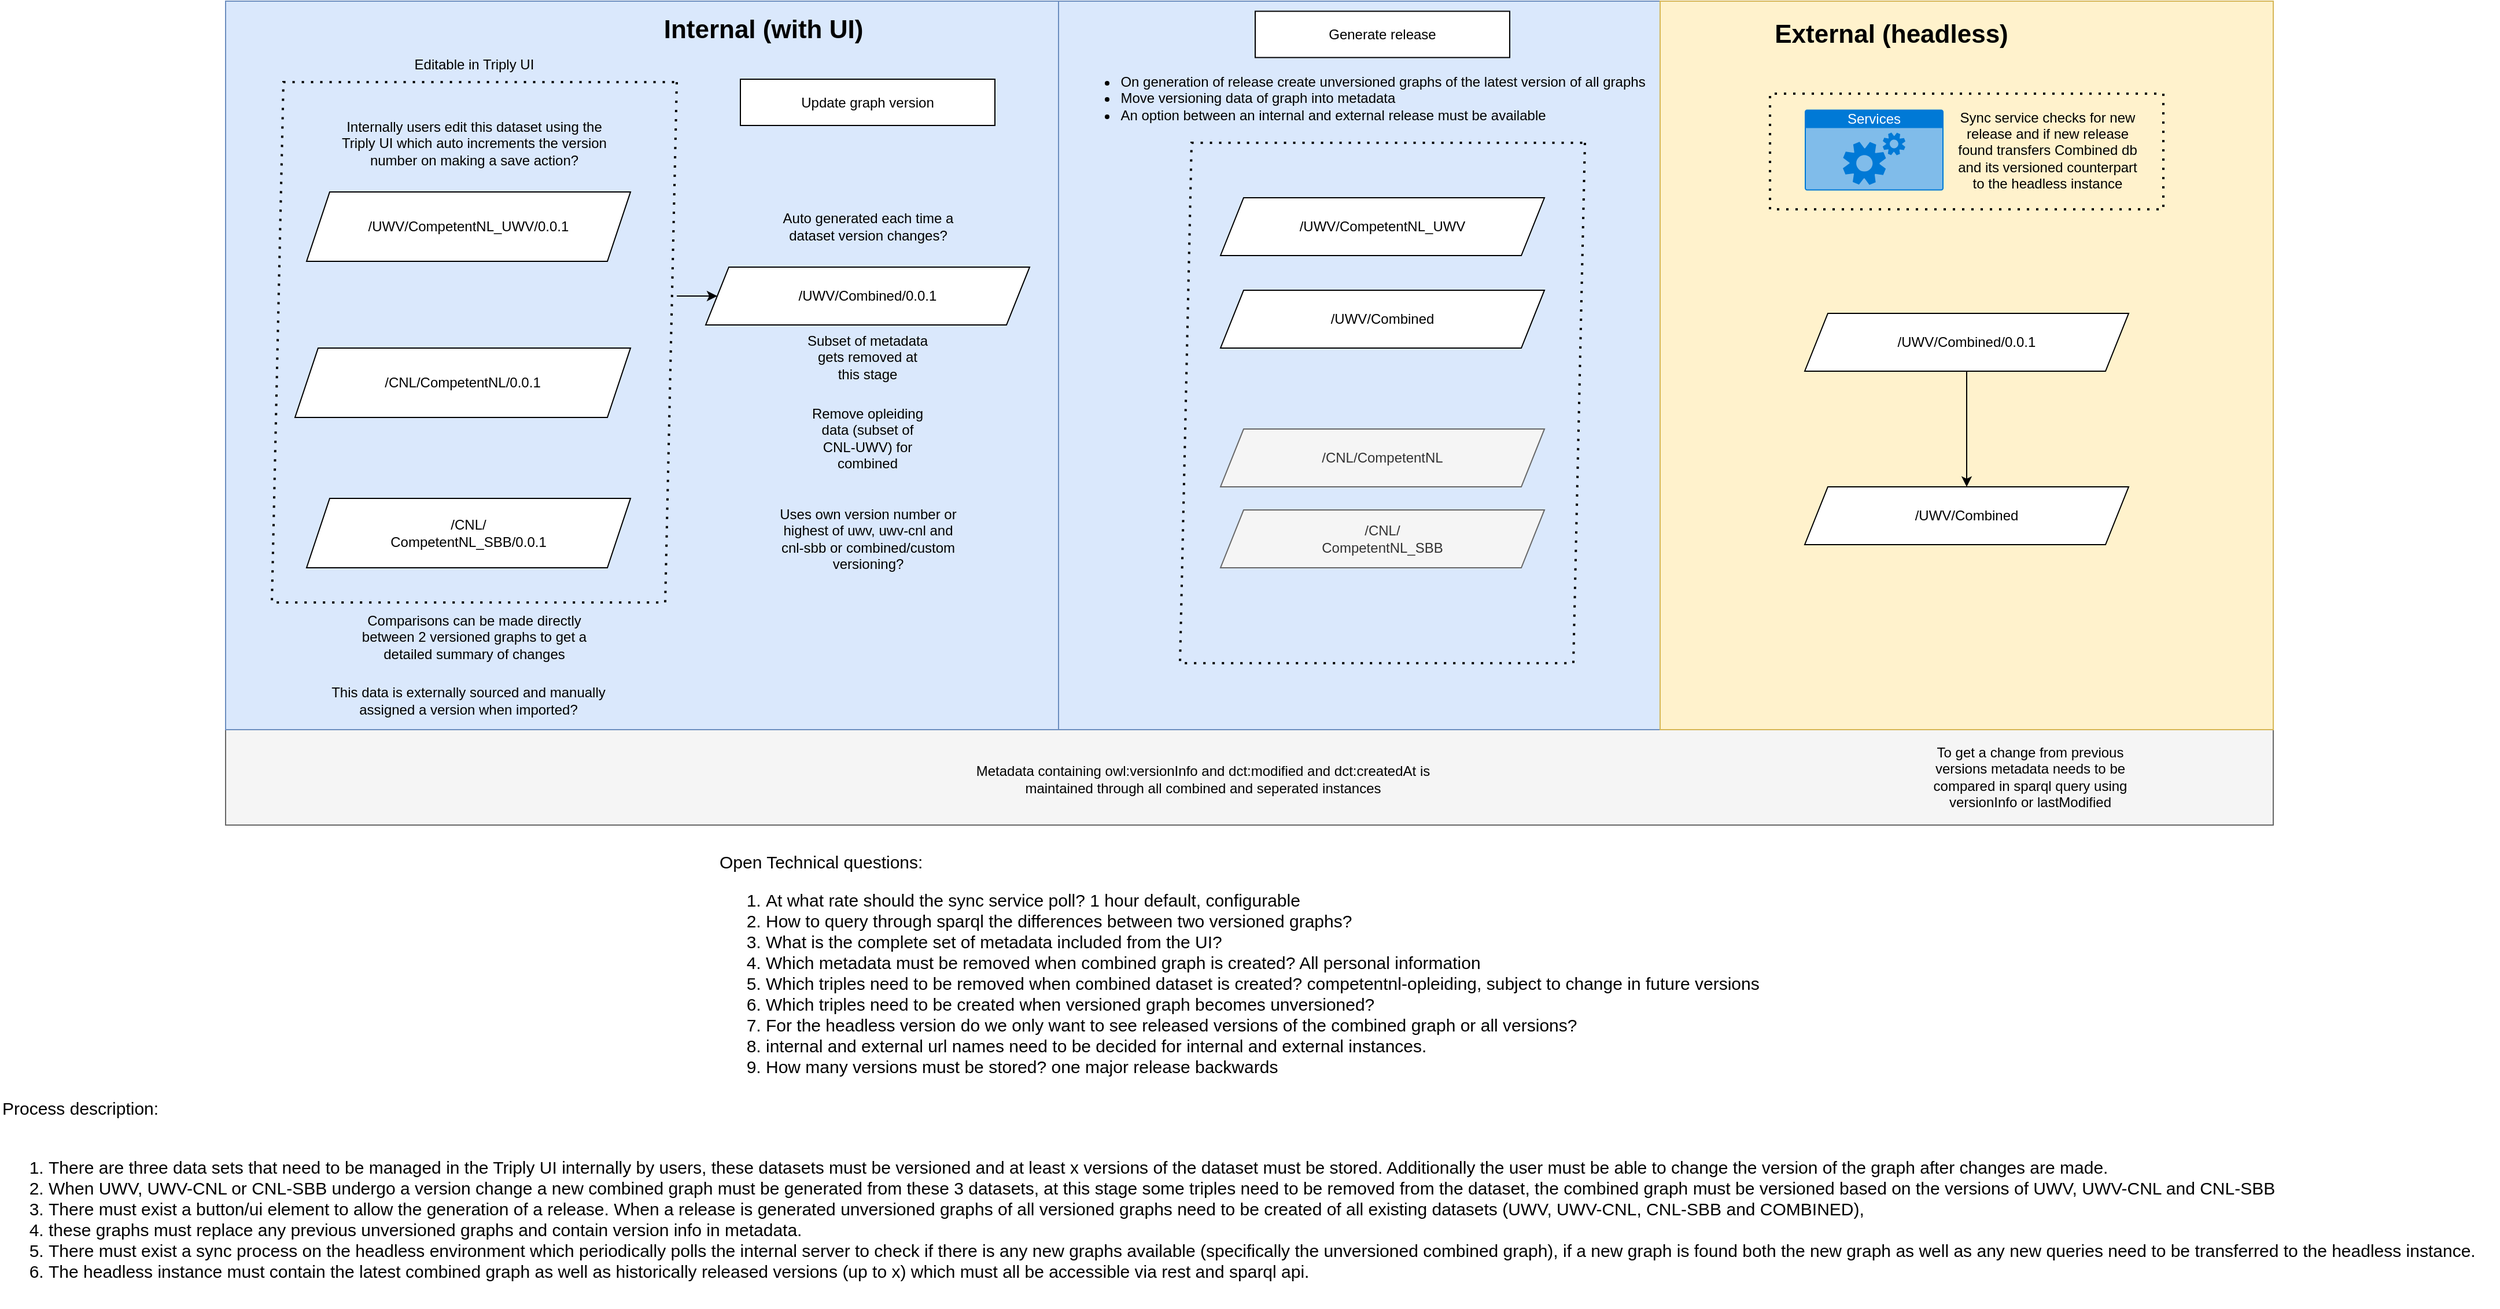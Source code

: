 <mxfile version="21.2.8" type="device">
  <diagram name="Triply UI workflow" id="2YBvvXClWsGukQMizWep">
    <mxGraphModel dx="2703" dy="1136" grid="1" gridSize="10" guides="1" tooltips="1" connect="1" arrows="1" fold="1" page="1" pageScale="1" pageWidth="850" pageHeight="1100" math="0" shadow="0">
      <root>
        <mxCell id="0" />
        <mxCell id="1" parent="0" />
        <mxCell id="Uqr2HBx9YI0TVzt-5bNy-25" value="" style="rounded=0;whiteSpace=wrap;html=1;fillColor=#f5f5f5;strokeColor=#666666;fontColor=#333333;" vertex="1" parent="1">
          <mxGeometry x="10" y="670" width="1770" height="82.5" as="geometry" />
        </mxCell>
        <mxCell id="Uqr2HBx9YI0TVzt-5bNy-7" value="" style="rounded=0;whiteSpace=wrap;html=1;fillColor=#dae8fc;strokeColor=#6c8ebf;" vertex="1" parent="1">
          <mxGeometry x="730" y="40" width="520" height="630" as="geometry" />
        </mxCell>
        <mxCell id="Uqr2HBx9YI0TVzt-5bNy-6" value="" style="rounded=0;whiteSpace=wrap;html=1;fillColor=#dae8fc;strokeColor=#6c8ebf;" vertex="1" parent="1">
          <mxGeometry x="10" y="40" width="720" height="630" as="geometry" />
        </mxCell>
        <mxCell id="Uqr2HBx9YI0TVzt-5bNy-8" value="Internal (with UI)" style="text;html=1;strokeColor=none;fillColor=none;align=center;verticalAlign=middle;whiteSpace=wrap;rounded=0;fontStyle=1;fontSize=22;" vertex="1" parent="1">
          <mxGeometry x="370" y="50" width="210" height="30" as="geometry" />
        </mxCell>
        <mxCell id="Uqr2HBx9YI0TVzt-5bNy-9" value="" style="rounded=0;whiteSpace=wrap;html=1;fillColor=#fff2cc;strokeColor=#d6b656;" vertex="1" parent="1">
          <mxGeometry x="1250" y="40" width="530" height="630" as="geometry" />
        </mxCell>
        <mxCell id="Uqr2HBx9YI0TVzt-5bNy-10" value="External (headless)" style="text;html=1;strokeColor=none;fillColor=none;align=center;verticalAlign=middle;whiteSpace=wrap;rounded=0;fontStyle=1;fontSize=22;" vertex="1" parent="1">
          <mxGeometry x="1345" y="53.75" width="210" height="30" as="geometry" />
        </mxCell>
        <mxCell id="Uqr2HBx9YI0TVzt-5bNy-11" value="/UWV/Combined/0.0.1" style="shape=parallelogram;perimeter=parallelogramPerimeter;whiteSpace=wrap;html=1;fixedSize=1;" vertex="1" parent="1">
          <mxGeometry x="425" y="270" width="280" height="50" as="geometry" />
        </mxCell>
        <mxCell id="Uqr2HBx9YI0TVzt-5bNy-12" value="/CNL/CompetentNL/0.0.1" style="shape=parallelogram;perimeter=parallelogramPerimeter;whiteSpace=wrap;html=1;fixedSize=1;" vertex="1" parent="1">
          <mxGeometry x="70" y="340" width="290" height="60" as="geometry" />
        </mxCell>
        <mxCell id="Uqr2HBx9YI0TVzt-5bNy-13" value="/UWV/CompetentNL_UWV/0.0.1&lt;span data-teams=&quot;true&quot;&gt;&lt;/span&gt;" style="shape=parallelogram;perimeter=parallelogramPerimeter;whiteSpace=wrap;html=1;fixedSize=1;" vertex="1" parent="1">
          <mxGeometry x="80" y="205" width="280" height="60" as="geometry" />
        </mxCell>
        <mxCell id="Uqr2HBx9YI0TVzt-5bNy-16" style="edgeStyle=orthogonalEdgeStyle;rounded=0;orthogonalLoop=1;jettySize=auto;html=1;entryX=0;entryY=0.5;entryDx=0;entryDy=0;" edge="1" parent="1" target="Uqr2HBx9YI0TVzt-5bNy-11">
          <mxGeometry relative="1" as="geometry">
            <mxPoint x="400" y="295" as="sourcePoint" />
          </mxGeometry>
        </mxCell>
        <mxCell id="Uqr2HBx9YI0TVzt-5bNy-17" value="Internally users edit this dataset using the Triply UI which auto increments the version number on making a save action?" style="text;html=1;strokeColor=none;fillColor=none;align=center;verticalAlign=middle;whiteSpace=wrap;rounded=0;" vertex="1" parent="1">
          <mxGeometry x="100" y="147.5" width="250" height="30" as="geometry" />
        </mxCell>
        <mxCell id="Uqr2HBx9YI0TVzt-5bNy-18" value="This data is externally sourced and manually assigned a version when imported?" style="text;html=1;strokeColor=none;fillColor=none;align=center;verticalAlign=middle;whiteSpace=wrap;rounded=0;" vertex="1" parent="1">
          <mxGeometry x="95" y="630" width="250" height="30" as="geometry" />
        </mxCell>
        <mxCell id="Uqr2HBx9YI0TVzt-5bNy-19" value="Generate release" style="rounded=0;whiteSpace=wrap;html=1;" vertex="1" parent="1">
          <mxGeometry x="900" y="48.75" width="220" height="40" as="geometry" />
        </mxCell>
        <mxCell id="Uqr2HBx9YI0TVzt-5bNy-55" style="edgeStyle=orthogonalEdgeStyle;rounded=0;orthogonalLoop=1;jettySize=auto;html=1;exitX=0.5;exitY=1;exitDx=0;exitDy=0;entryX=0.5;entryY=0;entryDx=0;entryDy=0;" edge="1" parent="1" source="Uqr2HBx9YI0TVzt-5bNy-20" target="Uqr2HBx9YI0TVzt-5bNy-54">
          <mxGeometry relative="1" as="geometry" />
        </mxCell>
        <mxCell id="Uqr2HBx9YI0TVzt-5bNy-20" value="/UWV/Combined/0.0.1" style="shape=parallelogram;perimeter=parallelogramPerimeter;whiteSpace=wrap;html=1;fixedSize=1;" vertex="1" parent="1">
          <mxGeometry x="1375" y="310" width="280" height="50" as="geometry" />
        </mxCell>
        <mxCell id="Uqr2HBx9YI0TVzt-5bNy-22" value="Subset of metadata gets removed at this stage" style="text;html=1;strokeColor=none;fillColor=none;align=center;verticalAlign=middle;whiteSpace=wrap;rounded=0;" vertex="1" parent="1">
          <mxGeometry x="510" y="320" width="110" height="55" as="geometry" />
        </mxCell>
        <mxCell id="Uqr2HBx9YI0TVzt-5bNy-23" value="Uses own version number or highest of uwv, uwv-cnl and cnl-sbb or combined/custom versioning?" style="text;html=1;strokeColor=none;fillColor=none;align=center;verticalAlign=middle;whiteSpace=wrap;rounded=0;" vertex="1" parent="1">
          <mxGeometry x="482.5" y="475" width="165" height="60" as="geometry" />
        </mxCell>
        <mxCell id="Uqr2HBx9YI0TVzt-5bNy-24" value="Metadata containing owl:versionInfo and dct:modified and dct:createdAt is maintained through all combined and seperated instances" style="text;html=1;strokeColor=none;fillColor=none;align=center;verticalAlign=middle;whiteSpace=wrap;rounded=0;" vertex="1" parent="1">
          <mxGeometry x="635" y="696.25" width="440" height="32.5" as="geometry" />
        </mxCell>
        <mxCell id="Uqr2HBx9YI0TVzt-5bNy-26" value="Comparisons can be made directly between 2 versioned graphs to get a detailed summary of changes" style="text;html=1;strokeColor=none;fillColor=none;align=center;verticalAlign=middle;whiteSpace=wrap;rounded=0;" vertex="1" parent="1">
          <mxGeometry x="120" y="550" width="210" height="80" as="geometry" />
        </mxCell>
        <mxCell id="Uqr2HBx9YI0TVzt-5bNy-28" value="/CNL/&lt;br&gt;CompetentNL_SBB/0.0.1" style="shape=parallelogram;perimeter=parallelogramPerimeter;whiteSpace=wrap;html=1;fixedSize=1;" vertex="1" parent="1">
          <mxGeometry x="80" y="470" width="280" height="60" as="geometry" />
        </mxCell>
        <mxCell id="Uqr2HBx9YI0TVzt-5bNy-29" value="Remove opleiding data (subset of CNL-UWV) for combined" style="text;html=1;strokeColor=none;fillColor=none;align=center;verticalAlign=middle;whiteSpace=wrap;rounded=0;" vertex="1" parent="1">
          <mxGeometry x="510" y="390" width="110" height="55" as="geometry" />
        </mxCell>
        <mxCell id="Uqr2HBx9YI0TVzt-5bNy-31" value="Editable in Triply UI" style="text;html=1;strokeColor=none;fillColor=none;align=center;verticalAlign=middle;whiteSpace=wrap;rounded=0;" vertex="1" parent="1">
          <mxGeometry x="170" y="80" width="110" height="30" as="geometry" />
        </mxCell>
        <mxCell id="Uqr2HBx9YI0TVzt-5bNy-38" value="/UWV/CompetentNL_UWV" style="shape=parallelogram;perimeter=parallelogramPerimeter;whiteSpace=wrap;html=1;fixedSize=1;" vertex="1" parent="1">
          <mxGeometry x="870" y="210" width="280" height="50" as="geometry" />
        </mxCell>
        <mxCell id="Uqr2HBx9YI0TVzt-5bNy-46" value="/CNL/CompetentNL" style="shape=parallelogram;perimeter=parallelogramPerimeter;whiteSpace=wrap;html=1;fixedSize=1;fillColor=#f5f5f5;fontColor=#333333;strokeColor=#666666;" vertex="1" parent="1">
          <mxGeometry x="870" y="410" width="280" height="50" as="geometry" />
        </mxCell>
        <mxCell id="Uqr2HBx9YI0TVzt-5bNy-47" value="/CNL/&lt;br style=&quot;border-color: var(--border-color);&quot;&gt;CompetentNL_SBB" style="shape=parallelogram;perimeter=parallelogramPerimeter;whiteSpace=wrap;html=1;fixedSize=1;fillColor=#f5f5f5;fontColor=#333333;strokeColor=#666666;" vertex="1" parent="1">
          <mxGeometry x="870" y="480" width="280" height="50" as="geometry" />
        </mxCell>
        <mxCell id="Uqr2HBx9YI0TVzt-5bNy-52" value="Sync service checks for new release and if new release found transfers Combined db and its versioned counterpart to the headless instance" style="text;html=1;strokeColor=none;fillColor=none;align=center;verticalAlign=middle;whiteSpace=wrap;rounded=0;" vertex="1" parent="1">
          <mxGeometry x="1500" y="141.25" width="170" height="55" as="geometry" />
        </mxCell>
        <mxCell id="Uqr2HBx9YI0TVzt-5bNy-54" value="/UWV/Combined" style="shape=parallelogram;perimeter=parallelogramPerimeter;whiteSpace=wrap;html=1;fixedSize=1;" vertex="1" parent="1">
          <mxGeometry x="1375" y="460" width="280" height="50" as="geometry" />
        </mxCell>
        <mxCell id="Uqr2HBx9YI0TVzt-5bNy-61" value="" style="endArrow=none;dashed=1;html=1;dashPattern=1 3;strokeWidth=2;rounded=0;" edge="1" parent="1">
          <mxGeometry width="50" height="50" relative="1" as="geometry">
            <mxPoint x="400" y="110" as="sourcePoint" />
            <mxPoint x="400" y="110" as="targetPoint" />
            <Array as="points">
              <mxPoint x="390" y="560" />
              <mxPoint x="50" y="560" />
              <mxPoint x="60" y="110" />
            </Array>
          </mxGeometry>
        </mxCell>
        <mxCell id="Uqr2HBx9YI0TVzt-5bNy-62" value="Auto generated each time a dataset version changes?" style="text;html=1;strokeColor=none;fillColor=none;align=center;verticalAlign=middle;whiteSpace=wrap;rounded=0;" vertex="1" parent="1">
          <mxGeometry x="482.5" y="205" width="165" height="60" as="geometry" />
        </mxCell>
        <mxCell id="Uqr2HBx9YI0TVzt-5bNy-66" value="/UWV/Combined" style="shape=parallelogram;perimeter=parallelogramPerimeter;whiteSpace=wrap;html=1;fixedSize=1;" vertex="1" parent="1">
          <mxGeometry x="870" y="290" width="280" height="50" as="geometry" />
        </mxCell>
        <mxCell id="Uqr2HBx9YI0TVzt-5bNy-67" value="" style="endArrow=none;dashed=1;html=1;dashPattern=1 3;strokeWidth=2;rounded=0;" edge="1" parent="1">
          <mxGeometry width="50" height="50" relative="1" as="geometry">
            <mxPoint x="1185" y="162.5" as="sourcePoint" />
            <mxPoint x="1185" y="162.5" as="targetPoint" />
            <Array as="points">
              <mxPoint x="1175" y="612.5" />
              <mxPoint x="835" y="612.5" />
              <mxPoint x="845" y="162.5" />
            </Array>
          </mxGeometry>
        </mxCell>
        <mxCell id="Uqr2HBx9YI0TVzt-5bNy-68" value="To get a change from previous versions metadata needs to be compared in sparql query using versionInfo or lastModified" style="text;html=1;strokeColor=none;fillColor=none;align=center;verticalAlign=middle;whiteSpace=wrap;rounded=0;" vertex="1" parent="1">
          <mxGeometry x="1465" y="671.25" width="210" height="80" as="geometry" />
        </mxCell>
        <mxCell id="Uqr2HBx9YI0TVzt-5bNy-70" value="Services" style="html=1;whiteSpace=wrap;strokeColor=none;fillColor=#0079D6;labelPosition=center;verticalLabelPosition=middle;verticalAlign=top;align=center;fontSize=12;outlineConnect=0;spacingTop=-6;fontColor=#FFFFFF;sketch=0;shape=mxgraph.sitemap.services;" vertex="1" parent="1">
          <mxGeometry x="1375" y="133.75" width="120" height="70" as="geometry" />
        </mxCell>
        <mxCell id="Uqr2HBx9YI0TVzt-5bNy-71" value="" style="endArrow=none;dashed=1;html=1;dashPattern=1 3;strokeWidth=2;rounded=0;" edge="1" parent="1">
          <mxGeometry width="50" height="50" relative="1" as="geometry">
            <mxPoint x="1685" y="120" as="sourcePoint" />
            <mxPoint x="1685" y="120" as="targetPoint" />
            <Array as="points">
              <mxPoint x="1685" y="220" />
              <mxPoint x="1345" y="220" />
              <mxPoint x="1345" y="120" />
            </Array>
          </mxGeometry>
        </mxCell>
        <mxCell id="Uqr2HBx9YI0TVzt-5bNy-72" value="&lt;ul&gt;&lt;li&gt;On generation of release create unversioned graphs of the latest version of all graphs&lt;/li&gt;&lt;li style=&quot;text-align: left;&quot;&gt;Move versioning data of graph into metadata&amp;nbsp;&lt;/li&gt;&lt;li style=&quot;text-align: left;&quot;&gt;An option between an internal and external release must be available&lt;/li&gt;&lt;/ul&gt;" style="text;html=1;align=center;verticalAlign=middle;resizable=0;points=[];autosize=1;strokeColor=none;fillColor=none;" vertex="1" parent="1">
          <mxGeometry x="730" y="83.75" width="520" height="80" as="geometry" />
        </mxCell>
        <mxCell id="Uqr2HBx9YI0TVzt-5bNy-74" value="Update graph version" style="rounded=0;whiteSpace=wrap;html=1;" vertex="1" parent="1">
          <mxGeometry x="455" y="107.5" width="220" height="40" as="geometry" />
        </mxCell>
        <mxCell id="hPtHXUA3a1mzffX0kNxO-1" value="Open Technical questions:&lt;br style=&quot;font-size: 15px;&quot;&gt;&lt;ol style=&quot;font-size: 15px;&quot;&gt;&lt;li style=&quot;font-size: 15px;&quot;&gt;At what rate should the sync service poll? 1 hour default, configurable&lt;/li&gt;&lt;li style=&quot;font-size: 15px;&quot;&gt;How to query through sparql the differences between two versioned graphs?&lt;/li&gt;&lt;li style=&quot;font-size: 15px;&quot;&gt;What is the complete set of metadata included from the UI?&lt;/li&gt;&lt;li style=&quot;font-size: 15px;&quot;&gt;Which metadata must be removed when combined graph is created? All personal information&lt;/li&gt;&lt;li style=&quot;font-size: 15px;&quot;&gt;Which triples need to be removed when combined dataset is created? competentnl-opleiding, subject to change in future versions&lt;/li&gt;&lt;li style=&quot;font-size: 15px;&quot;&gt;Which triples need to be created when versioned graph becomes unversioned?&lt;/li&gt;&lt;li style=&quot;font-size: 15px;&quot;&gt;For the headless version do we only want to see released versions of the combined graph or all versions?&lt;/li&gt;&lt;li style=&quot;font-size: 15px;&quot;&gt;internal and external url names need to be decided for internal and external instances.&lt;/li&gt;&lt;li style=&quot;font-size: 15px;&quot;&gt;How many versions must be stored? one major release backwards&lt;/li&gt;&lt;/ol&gt;" style="text;html=1;align=left;verticalAlign=middle;resizable=0;points=[];autosize=1;strokeColor=none;fillColor=none;fontSize=15;" vertex="1" parent="1">
          <mxGeometry x="435" y="770" width="920" height="220" as="geometry" />
        </mxCell>
        <mxCell id="hPtHXUA3a1mzffX0kNxO-2" value="Process description:&lt;br&gt;&lt;br style=&quot;font-size: 15px;&quot;&gt;&lt;ol style=&quot;font-size: 15px;&quot;&gt;&lt;li style=&quot;font-size: 15px;&quot;&gt;There are three data sets that need to be managed in the Triply UI internally by users, these datasets must be versioned and at least x versions of the dataset must be stored. Additionally the user must be able to change the version of the graph after changes are made.&lt;/li&gt;&lt;li style=&quot;font-size: 15px;&quot;&gt;When UWV, UWV-CNL or CNL-SBB undergo a version change a new combined graph must be generated from these 3 datasets, at this stage some triples need to be removed from the dataset, the combined graph must be versioned based on the versions of UWV, UWV-CNL and CNL-SBB&lt;/li&gt;&lt;li style=&quot;font-size: 15px;&quot;&gt;There must exist a button/ui element to allow the generation of a release. When a release is generated unversioned graphs of all versioned graphs need to be created of all existing datasets (UWV, UWV-CNL, CNL-SBB and COMBINED),&amp;nbsp;&lt;/li&gt;&lt;li&gt;&lt;span style=&quot;background-color: initial;&quot;&gt;these graphs must replace any previous unversioned graphs and contain version info in metadata.&lt;/span&gt;&lt;/li&gt;&lt;li style=&quot;font-size: 15px;&quot;&gt;There must exist a sync process on the headless environment which periodically polls the internal server to check if there is any new graphs available (specifically the unversioned combined graph), if a new graph is found both the new graph as well as any new queries need to be transferred to the headless instance.&lt;/li&gt;&lt;li style=&quot;font-size: 15px;&quot;&gt;The headless instance must contain the latest combined graph as well as historically released versions (up to x) which must all be accessible via rest and sparql api.&lt;/li&gt;&lt;/ol&gt;" style="text;html=1;align=left;verticalAlign=middle;resizable=0;points=[];autosize=1;strokeColor=none;fillColor=none;fontSize=15;" vertex="1" parent="1">
          <mxGeometry x="-185" y="980" width="2160" height="190" as="geometry" />
        </mxCell>
      </root>
    </mxGraphModel>
  </diagram>
</mxfile>
